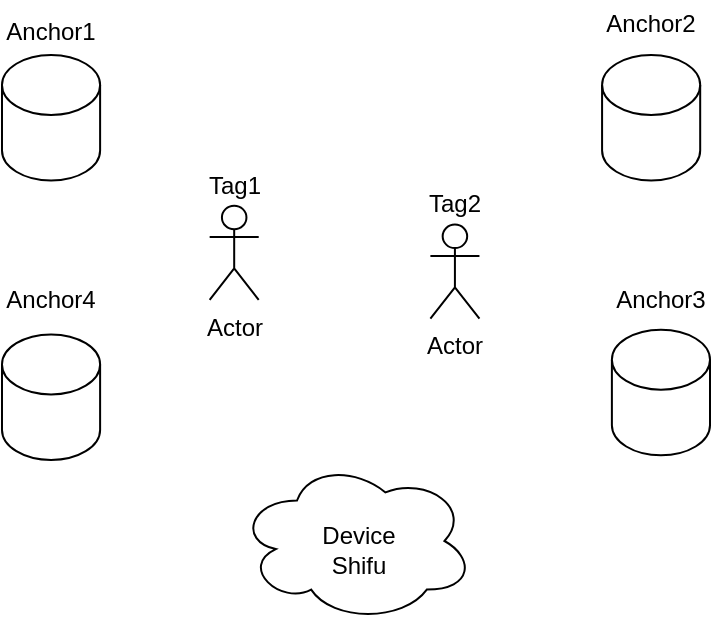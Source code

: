 <mxfile version="21.7.4" type="github">
  <diagram name="第 1 页" id="84Yq604AK8YajssPl7mu">
    <mxGraphModel dx="1434" dy="782" grid="0" gridSize="10" guides="1" tooltips="1" connect="1" arrows="1" fold="1" page="1" pageScale="1" pageWidth="827" pageHeight="1169" math="0" shadow="0">
      <root>
        <mxCell id="0" />
        <mxCell id="1" parent="0" />
        <mxCell id="q8_JhBRb3KaYy-S1STde-18" value="" style="group" vertex="1" connectable="0" parent="1">
          <mxGeometry x="95" y="54" width="354" height="230" as="geometry" />
        </mxCell>
        <mxCell id="q8_JhBRb3KaYy-S1STde-1" value="" style="shape=cylinder3;whiteSpace=wrap;html=1;boundedLbl=1;backgroundOutline=1;size=15;" vertex="1" parent="q8_JhBRb3KaYy-S1STde-18">
          <mxGeometry y="167.201" width="49.053" height="62.799" as="geometry" />
        </mxCell>
        <mxCell id="q8_JhBRb3KaYy-S1STde-3" value="" style="shape=cylinder3;whiteSpace=wrap;html=1;boundedLbl=1;backgroundOutline=1;size=15;" vertex="1" parent="q8_JhBRb3KaYy-S1STde-18">
          <mxGeometry y="27.474" width="49.053" height="62.799" as="geometry" />
        </mxCell>
        <mxCell id="q8_JhBRb3KaYy-S1STde-4" value="" style="shape=cylinder3;whiteSpace=wrap;html=1;boundedLbl=1;backgroundOutline=1;size=15;" vertex="1" parent="q8_JhBRb3KaYy-S1STde-18">
          <mxGeometry x="300.042" y="27.474" width="49.053" height="62.799" as="geometry" />
        </mxCell>
        <mxCell id="q8_JhBRb3KaYy-S1STde-5" value="" style="shape=cylinder3;whiteSpace=wrap;html=1;boundedLbl=1;backgroundOutline=1;size=15;" vertex="1" parent="q8_JhBRb3KaYy-S1STde-18">
          <mxGeometry x="304.947" y="164.846" width="49.053" height="62.799" as="geometry" />
        </mxCell>
        <mxCell id="q8_JhBRb3KaYy-S1STde-7" value="Anchor1" style="text;html=1;strokeColor=none;fillColor=none;align=center;verticalAlign=middle;whiteSpace=wrap;rounded=0;" vertex="1" parent="q8_JhBRb3KaYy-S1STde-18">
          <mxGeometry y="3.925" width="49.053" height="23.549" as="geometry" />
        </mxCell>
        <mxCell id="q8_JhBRb3KaYy-S1STde-8" value="Anchor2" style="text;html=1;strokeColor=none;fillColor=none;align=center;verticalAlign=middle;whiteSpace=wrap;rounded=0;" vertex="1" parent="q8_JhBRb3KaYy-S1STde-18">
          <mxGeometry x="300.042" width="49.053" height="23.549" as="geometry" />
        </mxCell>
        <mxCell id="q8_JhBRb3KaYy-S1STde-9" value="Anchor4" style="text;html=1;strokeColor=none;fillColor=none;align=center;verticalAlign=middle;whiteSpace=wrap;rounded=0;" vertex="1" parent="q8_JhBRb3KaYy-S1STde-18">
          <mxGeometry y="138.157" width="49.053" height="23.549" as="geometry" />
        </mxCell>
        <mxCell id="q8_JhBRb3KaYy-S1STde-10" value="Anchor3" style="text;html=1;strokeColor=none;fillColor=none;align=center;verticalAlign=middle;whiteSpace=wrap;rounded=0;" vertex="1" parent="q8_JhBRb3KaYy-S1STde-18">
          <mxGeometry x="304.947" y="138.157" width="49.053" height="23.549" as="geometry" />
        </mxCell>
        <mxCell id="q8_JhBRb3KaYy-S1STde-13" value="" style="group" vertex="1" connectable="0" parent="q8_JhBRb3KaYy-S1STde-18">
          <mxGeometry x="91.566" y="80.853" width="49.053" height="69.078" as="geometry" />
        </mxCell>
        <mxCell id="q8_JhBRb3KaYy-S1STde-2" value="Actor" style="shape=umlActor;verticalLabelPosition=bottom;verticalAlign=top;html=1;outlineConnect=0;" vertex="1" parent="q8_JhBRb3KaYy-S1STde-13">
          <mxGeometry x="12.263" y="21.98" width="24.527" height="47.099" as="geometry" />
        </mxCell>
        <mxCell id="q8_JhBRb3KaYy-S1STde-6" value="Tag1" style="text;html=1;strokeColor=none;fillColor=none;align=center;verticalAlign=middle;whiteSpace=wrap;rounded=0;" vertex="1" parent="q8_JhBRb3KaYy-S1STde-13">
          <mxGeometry width="49.053" height="23.549" as="geometry" />
        </mxCell>
        <mxCell id="q8_JhBRb3KaYy-S1STde-15" value="" style="group" vertex="1" connectable="0" parent="q8_JhBRb3KaYy-S1STde-18">
          <mxGeometry x="201.935" y="90.273" width="49.053" height="69.078" as="geometry" />
        </mxCell>
        <mxCell id="q8_JhBRb3KaYy-S1STde-12" value="Actor" style="shape=umlActor;verticalLabelPosition=bottom;verticalAlign=top;html=1;outlineConnect=0;" vertex="1" parent="q8_JhBRb3KaYy-S1STde-15">
          <mxGeometry x="12.263" y="21.98" width="24.527" height="47.099" as="geometry" />
        </mxCell>
        <mxCell id="q8_JhBRb3KaYy-S1STde-14" value="Tag2" style="text;html=1;strokeColor=none;fillColor=none;align=center;verticalAlign=middle;whiteSpace=wrap;rounded=0;" vertex="1" parent="q8_JhBRb3KaYy-S1STde-15">
          <mxGeometry width="49.053" height="23.549" as="geometry" />
        </mxCell>
        <mxCell id="q8_JhBRb3KaYy-S1STde-22" value="" style="group" vertex="1" connectable="0" parent="1">
          <mxGeometry x="213" y="284" width="118" height="81" as="geometry" />
        </mxCell>
        <mxCell id="q8_JhBRb3KaYy-S1STde-20" value="" style="ellipse;shape=cloud;whiteSpace=wrap;html=1;" vertex="1" parent="q8_JhBRb3KaYy-S1STde-22">
          <mxGeometry width="118" height="81" as="geometry" />
        </mxCell>
        <mxCell id="q8_JhBRb3KaYy-S1STde-21" value="Device Shifu" style="text;html=1;strokeColor=none;fillColor=none;align=center;verticalAlign=middle;whiteSpace=wrap;rounded=0;" vertex="1" parent="q8_JhBRb3KaYy-S1STde-22">
          <mxGeometry x="31.467" y="29.362" width="59" height="30.375" as="geometry" />
        </mxCell>
      </root>
    </mxGraphModel>
  </diagram>
</mxfile>
